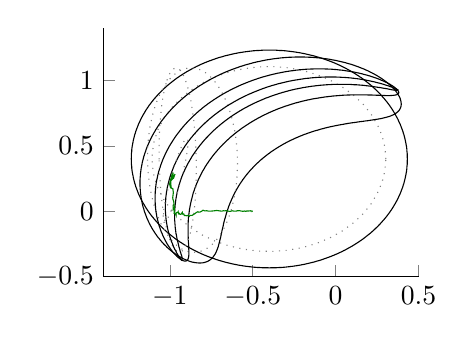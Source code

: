 % This file was created by matlab2tikz v0.4.4 running on MATLAB 7.13.
% Copyright (c) 2008--2013, Nico Schlömer <nico.schloemer@gmail.com>
% All rights reserved.
% 
% The latest updates can be retrieved from
%   http://www.mathworks.com/matlabcentral/fileexchange/22022-matlab2tikz
% where you can also make suggestions and rate matlab2tikz.
% 
\begin{tikzpicture}

\begin{axis}[%
width=4cm,
height=3.155cm,
colormap={mymap}{[1pt] rgb(0pt)=(0,0,0); rgb(1pt)=(0,0,0)},
unbounded coords=jump,
scale only axis,
xmin=-1.4,
xmax=0.5,
ymin=-0.5,
ymax=1.4,
axis x line*=bottom,
axis y line*=left
]

\addplot[area legend,solid,draw=black,forget plot]
table[row sep=crcr]{
x y\\
-1.23 0.465 \\
-1.23 0.47 \\
-1.229 0.48 \\
-1.228 0.49 \\
-1.227 0.5 \\
-1.225 0.51 \\
-1.224 0.52 \\
-1.222 0.53 \\
-1.221 0.54 \\
-1.22 0.544 \\
-1.219 0.55 \\
-1.217 0.56 \\
-1.215 0.57 \\
-1.213 0.58 \\
-1.211 0.59 \\
-1.21 0.592 \\
-1.208 0.6 \\
-1.206 0.61 \\
-1.203 0.62 \\
-1.2 0.63 \\
-1.2 0.631 \\
-1.197 0.64 \\
-1.194 0.65 \\
-1.191 0.66 \\
-1.19 0.663 \\
-1.188 0.67 \\
-1.184 0.68 \\
-1.18 0.69 \\
-1.18 0.691 \\
-1.177 0.7 \\
-1.173 0.71 \\
-1.17 0.717 \\
-1.169 0.72 \\
-1.164 0.73 \\
-1.16 0.74 \\
-1.16 0.74 \\
-1.155 0.75 \\
-1.151 0.76 \\
-1.15 0.761 \\
-1.146 0.77 \\
-1.141 0.78 \\
-1.14 0.781 \\
-1.136 0.79 \\
-1.13 0.8 \\
-1.13 0.8 \\
-1.125 0.81 \\
-1.12 0.818 \\
-1.119 0.82 \\
-1.113 0.83 \\
-1.11 0.835 \\
-1.107 0.84 \\
-1.1 0.85 \\
-1.1 0.851 \\
-1.094 0.86 \\
-1.09 0.866 \\
-1.087 0.87 \\
-1.08 0.88 \\
-1.08 0.88 \\
-1.073 0.89 \\
-1.07 0.894 \\
-1.066 0.9 \\
-1.06 0.907 \\
-1.058 0.91 \\
-1.05 0.92 \\
-1.05 0.92 \\
-1.042 0.93 \\
-1.04 0.932 \\
-1.034 0.94 \\
-1.03 0.944 \\
-1.025 0.95 \\
-1.02 0.956 \\
-1.016 0.96 \\
-1.01 0.967 \\
-1.007 0.97 \\
-1 0.977 \\
-0.997 0.98 \\
-0.99 0.987 \\
-0.987 0.99 \\
-0.98 0.997 \\
-0.977 1 \\
-0.97 1.007 \\
-0.967 1.01 \\
-0.96 1.016 \\
-0.956 1.02 \\
-0.95 1.025 \\
-0.944 1.03 \\
-0.94 1.034 \\
-0.932 1.04 \\
-0.93 1.042 \\
-0.92 1.05 \\
-0.92 1.05 \\
-0.91 1.058 \\
-0.907 1.06 \\
-0.9 1.066 \\
-0.894 1.07 \\
-0.89 1.073 \\
-0.88 1.08 \\
-0.88 1.08 \\
-0.87 1.087 \\
-0.866 1.09 \\
-0.86 1.094 \\
-0.851 1.1 \\
-0.85 1.1 \\
-0.84 1.107 \\
-0.835 1.11 \\
-0.83 1.113 \\
-0.82 1.119 \\
-0.818 1.12 \\
-0.81 1.125 \\
-0.8 1.13 \\
-0.8 1.13 \\
-0.79 1.136 \\
-0.781 1.14 \\
-0.78 1.141 \\
-0.77 1.146 \\
-0.761 1.15 \\
-0.76 1.151 \\
-0.75 1.155 \\
-0.74 1.16 \\
-0.74 1.16 \\
-0.73 1.164 \\
-0.72 1.169 \\
-0.717 1.17 \\
-0.71 1.173 \\
-0.7 1.177 \\
-0.691 1.18 \\
-0.69 1.18 \\
-0.68 1.184 \\
-0.67 1.188 \\
-0.663 1.19 \\
-0.66 1.191 \\
-0.65 1.194 \\
-0.64 1.197 \\
-0.631 1.2 \\
-0.63 1.2 \\
-0.62 1.203 \\
-0.61 1.206 \\
-0.6 1.208 \\
-0.592 1.21 \\
-0.59 1.211 \\
-0.58 1.213 \\
-0.57 1.215 \\
-0.56 1.217 \\
-0.55 1.219 \\
-0.544 1.22 \\
-0.54 1.221 \\
-0.53 1.222 \\
-0.52 1.224 \\
-0.51 1.225 \\
-0.5 1.227 \\
-0.49 1.228 \\
-0.48 1.229 \\
-0.47 1.23 \\
-0.465 1.23 \\
-0.46 1.23 \\
-0.45 1.231 \\
-0.44 1.232 \\
-0.43 1.232 \\
-0.42 1.232 \\
-0.41 1.232 \\
-0.4 1.233 \\
-0.39 1.232 \\
-0.38 1.232 \\
-0.37 1.232 \\
-0.36 1.232 \\
-0.35 1.231 \\
-0.34 1.23 \\
-0.335 1.23 \\
-0.33 1.23 \\
-0.32 1.229 \\
-0.31 1.228 \\
-0.3 1.227 \\
-0.29 1.225 \\
-0.28 1.224 \\
-0.27 1.222 \\
-0.26 1.221 \\
-0.256 1.22 \\
-0.25 1.219 \\
-0.24 1.217 \\
-0.23 1.215 \\
-0.22 1.213 \\
-0.21 1.211 \\
-0.208 1.21 \\
-0.2 1.208 \\
-0.19 1.206 \\
-0.18 1.203 \\
-0.17 1.2 \\
-0.169 1.2 \\
-0.16 1.197 \\
-0.15 1.194 \\
-0.14 1.191 \\
-0.137 1.19 \\
-0.13 1.188 \\
-0.12 1.184 \\
-0.11 1.18 \\
-0.109 1.18 \\
-0.1 1.177 \\
-0.09 1.173 \\
-0.083 1.17 \\
-0.08 1.169 \\
-0.07 1.164 \\
-0.06 1.16 \\
-0.06 1.16 \\
-0.05 1.155 \\
-0.04 1.151 \\
-0.039 1.15 \\
-0.03 1.146 \\
-0.02 1.141 \\
-0.019 1.14 \\
-0.01 1.136 \\
0 1.13 \\
0.0 1.13 \\
0.01 1.125 \\
0.018 1.12 \\
0.02 1.119 \\
0.03 1.113 \\
0.035 1.11 \\
0.04 1.107 \\
0.05 1.1 \\
0.051 1.1 \\
0.06 1.094 \\
0.066 1.09 \\
0.07 1.087 \\
0.08 1.08 \\
0.08 1.08 \\
0.09 1.073 \\
0.094 1.07 \\
0.1 1.066 \\
0.107 1.06 \\
0.11 1.058 \\
0.12 1.05 \\
0.12 1.05 \\
0.13 1.042 \\
0.132 1.04 \\
0.14 1.034 \\
0.144 1.03 \\
0.15 1.025 \\
0.156 1.02 \\
0.16 1.016 \\
0.167 1.01 \\
0.17 1.007 \\
0.177 1 \\
0.18 0.997 \\
0.187 0.99 \\
0.19 0.987 \\
0.197 0.98 \\
0.2 0.977 \\
0.207 0.97 \\
0.21 0.967 \\
0.216 0.96 \\
0.22 0.956 \\
0.225 0.95 \\
0.23 0.944 \\
0.234 0.94 \\
0.24 0.932 \\
0.242 0.93 \\
0.25 0.92 \\
0.25 0.92 \\
0.258 0.91 \\
0.26 0.907 \\
0.266 0.9 \\
0.27 0.894 \\
0.273 0.89 \\
0.28 0.88 \\
0.28 0.88 \\
0.287 0.87 \\
0.29 0.866 \\
0.294 0.86 \\
0.3 0.851 \\
0.3 0.85 \\
0.307 0.84 \\
0.31 0.835 \\
0.313 0.83 \\
0.319 0.82 \\
0.32 0.818 \\
0.325 0.81 \\
0.33 0.8 \\
0.33 0.8 \\
0.336 0.79 \\
0.34 0.781 \\
0.341 0.78 \\
0.346 0.77 \\
0.35 0.761 \\
0.351 0.76 \\
0.355 0.75 \\
0.36 0.74 \\
0.36 0.74 \\
0.364 0.73 \\
0.369 0.72 \\
0.37 0.717 \\
0.373 0.71 \\
0.377 0.7 \\
0.38 0.691 \\
0.38 0.69 \\
0.384 0.68 \\
0.388 0.67 \\
0.39 0.663 \\
0.391 0.66 \\
0.394 0.65 \\
0.397 0.64 \\
0.4 0.631 \\
0.4 0.63 \\
0.403 0.62 \\
0.406 0.61 \\
0.408 0.6 \\
0.41 0.592 \\
0.411 0.59 \\
0.413 0.58 \\
0.415 0.57 \\
0.417 0.56 \\
0.419 0.55 \\
0.42 0.544 \\
0.421 0.54 \\
0.422 0.53 \\
0.424 0.52 \\
0.425 0.51 \\
0.427 0.5 \\
0.428 0.49 \\
0.429 0.48 \\
0.43 0.47 \\
0.43 0.465 \\
0.43 0.46 \\
0.431 0.45 \\
0.432 0.44 \\
0.432 0.43 \\
0.432 0.42 \\
0.432 0.41 \\
0.433 0.4 \\
0.432 0.39 \\
0.432 0.38 \\
0.432 0.37 \\
0.432 0.36 \\
0.431 0.35 \\
0.43 0.34 \\
0.43 0.335 \\
0.43 0.33 \\
0.429 0.32 \\
0.428 0.31 \\
0.427 0.3 \\
0.425 0.29 \\
0.424 0.28 \\
0.422 0.27 \\
0.421 0.26 \\
0.42 0.256 \\
0.419 0.25 \\
0.417 0.24 \\
0.415 0.23 \\
0.413 0.22 \\
0.411 0.21 \\
0.41 0.208 \\
0.408 0.2 \\
0.406 0.19 \\
0.403 0.18 \\
0.4 0.17 \\
0.4 0.169 \\
0.397 0.16 \\
0.394 0.15 \\
0.391 0.14 \\
0.39 0.137 \\
0.388 0.13 \\
0.384 0.12 \\
0.38 0.11 \\
0.38 0.109 \\
0.377 0.1 \\
0.373 0.09 \\
0.37 0.083 \\
0.369 0.08 \\
0.364 0.07 \\
0.36 0.06 \\
0.36 0.06 \\
0.355 0.05 \\
0.351 0.04 \\
0.35 0.039 \\
0.346 0.03 \\
0.341 0.02 \\
0.34 0.019 \\
0.336 0.01 \\
0.33 0 \\
0.33 -0.0 \\
0.325 -0.01 \\
0.32 -0.018 \\
0.319 -0.02 \\
0.313 -0.03 \\
0.31 -0.035 \\
0.307 -0.04 \\
0.3 -0.05 \\
0.3 -0.051 \\
0.294 -0.06 \\
0.29 -0.066 \\
0.287 -0.07 \\
0.28 -0.08 \\
0.28 -0.08 \\
0.273 -0.09 \\
0.27 -0.094 \\
0.266 -0.1 \\
0.26 -0.107 \\
0.258 -0.11 \\
0.25 -0.12 \\
0.25 -0.12 \\
0.242 -0.13 \\
0.24 -0.132 \\
0.234 -0.14 \\
0.23 -0.144 \\
0.225 -0.15 \\
0.22 -0.156 \\
0.216 -0.16 \\
0.21 -0.167 \\
0.207 -0.17 \\
0.2 -0.177 \\
0.197 -0.18 \\
0.19 -0.187 \\
0.187 -0.19 \\
0.18 -0.197 \\
0.177 -0.2 \\
0.17 -0.207 \\
0.167 -0.21 \\
0.16 -0.216 \\
0.156 -0.22 \\
0.15 -0.225 \\
0.144 -0.23 \\
0.14 -0.234 \\
0.132 -0.24 \\
0.13 -0.242 \\
0.12 -0.25 \\
0.12 -0.25 \\
0.11 -0.258 \\
0.107 -0.26 \\
0.1 -0.266 \\
0.094 -0.27 \\
0.09 -0.273 \\
0.08 -0.28 \\
0.08 -0.28 \\
0.07 -0.287 \\
0.066 -0.29 \\
0.06 -0.294 \\
0.051 -0.3 \\
0.05 -0.3 \\
0.04 -0.307 \\
0.035 -0.31 \\
0.03 -0.313 \\
0.02 -0.319 \\
0.018 -0.32 \\
0.01 -0.325 \\
0.0 -0.33 \\
0 -0.33 \\
-0.01 -0.336 \\
-0.019 -0.34 \\
-0.02 -0.341 \\
-0.03 -0.346 \\
-0.039 -0.35 \\
-0.04 -0.351 \\
-0.05 -0.355 \\
-0.06 -0.36 \\
-0.06 -0.36 \\
-0.07 -0.364 \\
-0.08 -0.369 \\
-0.083 -0.37 \\
-0.09 -0.373 \\
-0.1 -0.377 \\
-0.109 -0.38 \\
-0.11 -0.38 \\
-0.12 -0.384 \\
-0.13 -0.388 \\
-0.137 -0.39 \\
-0.14 -0.391 \\
-0.15 -0.394 \\
-0.16 -0.397 \\
-0.169 -0.4 \\
-0.17 -0.4 \\
-0.18 -0.403 \\
-0.19 -0.406 \\
-0.2 -0.408 \\
-0.208 -0.41 \\
-0.21 -0.411 \\
-0.22 -0.413 \\
-0.23 -0.415 \\
-0.24 -0.417 \\
-0.25 -0.419 \\
-0.256 -0.42 \\
-0.26 -0.421 \\
-0.27 -0.422 \\
-0.28 -0.424 \\
-0.29 -0.425 \\
-0.3 -0.427 \\
-0.31 -0.428 \\
-0.32 -0.429 \\
-0.33 -0.43 \\
-0.335 -0.43 \\
-0.34 -0.43 \\
-0.35 -0.431 \\
-0.36 -0.432 \\
-0.37 -0.432 \\
-0.38 -0.432 \\
-0.39 -0.432 \\
-0.4 -0.433 \\
-0.41 -0.432 \\
-0.42 -0.432 \\
-0.43 -0.432 \\
-0.44 -0.432 \\
-0.45 -0.431 \\
-0.46 -0.43 \\
-0.465 -0.43 \\
-0.47 -0.43 \\
-0.48 -0.429 \\
-0.49 -0.428 \\
-0.5 -0.427 \\
-0.51 -0.425 \\
-0.52 -0.424 \\
-0.53 -0.422 \\
-0.54 -0.421 \\
-0.544 -0.42 \\
-0.55 -0.419 \\
-0.56 -0.417 \\
-0.57 -0.415 \\
-0.58 -0.413 \\
-0.59 -0.411 \\
-0.592 -0.41 \\
-0.6 -0.408 \\
-0.61 -0.406 \\
-0.62 -0.403 \\
-0.63 -0.4 \\
-0.631 -0.4 \\
-0.64 -0.397 \\
-0.65 -0.394 \\
-0.66 -0.391 \\
-0.663 -0.39 \\
-0.67 -0.388 \\
-0.68 -0.384 \\
-0.69 -0.38 \\
-0.691 -0.38 \\
-0.7 -0.377 \\
-0.71 -0.373 \\
-0.717 -0.37 \\
-0.72 -0.369 \\
-0.73 -0.364 \\
-0.74 -0.36 \\
-0.74 -0.36 \\
-0.75 -0.355 \\
-0.76 -0.351 \\
-0.761 -0.35 \\
-0.77 -0.346 \\
-0.78 -0.341 \\
-0.781 -0.34 \\
-0.79 -0.336 \\
-0.8 -0.33 \\
-0.8 -0.33 \\
-0.81 -0.325 \\
-0.818 -0.32 \\
-0.82 -0.319 \\
-0.83 -0.313 \\
-0.835 -0.31 \\
-0.84 -0.307 \\
-0.85 -0.3 \\
-0.851 -0.3 \\
-0.86 -0.294 \\
-0.866 -0.29 \\
-0.87 -0.287 \\
-0.88 -0.28 \\
-0.88 -0.28 \\
-0.89 -0.273 \\
-0.894 -0.27 \\
-0.9 -0.266 \\
-0.907 -0.26 \\
-0.91 -0.258 \\
-0.92 -0.25 \\
-0.92 -0.25 \\
-0.93 -0.242 \\
-0.932 -0.24 \\
-0.94 -0.234 \\
-0.944 -0.23 \\
-0.95 -0.225 \\
-0.956 -0.22 \\
-0.96 -0.216 \\
-0.967 -0.21 \\
-0.97 -0.207 \\
-0.977 -0.2 \\
-0.98 -0.197 \\
-0.987 -0.19 \\
-0.99 -0.187 \\
-0.997 -0.18 \\
-1 -0.177 \\
-1.007 -0.17 \\
-1.01 -0.167 \\
-1.016 -0.16 \\
-1.02 -0.156 \\
-1.025 -0.15 \\
-1.03 -0.144 \\
-1.034 -0.14 \\
-1.04 -0.132 \\
-1.042 -0.13 \\
-1.05 -0.12 \\
-1.05 -0.12 \\
-1.058 -0.11 \\
-1.06 -0.107 \\
-1.066 -0.1 \\
-1.07 -0.094 \\
-1.073 -0.09 \\
-1.08 -0.08 \\
-1.08 -0.08 \\
-1.087 -0.07 \\
-1.09 -0.066 \\
-1.094 -0.06 \\
-1.1 -0.051 \\
-1.1 -0.05 \\
-1.107 -0.04 \\
-1.11 -0.035 \\
-1.113 -0.03 \\
-1.119 -0.02 \\
-1.12 -0.018 \\
-1.125 -0.01 \\
-1.13 -0.0 \\
-1.13 0 \\
-1.136 0.01 \\
-1.14 0.019 \\
-1.141 0.02 \\
-1.146 0.03 \\
-1.15 0.039 \\
-1.151 0.04 \\
-1.155 0.05 \\
-1.16 0.06 \\
-1.16 0.06 \\
-1.164 0.07 \\
-1.169 0.08 \\
-1.17 0.083 \\
-1.173 0.09 \\
-1.177 0.1 \\
-1.18 0.109 \\
-1.18 0.11 \\
-1.184 0.12 \\
-1.188 0.13 \\
-1.19 0.137 \\
-1.191 0.14 \\
-1.194 0.15 \\
-1.197 0.16 \\
-1.2 0.169 \\
-1.2 0.17 \\
-1.203 0.18 \\
-1.206 0.19 \\
-1.208 0.2 \\
-1.21 0.208 \\
-1.211 0.21 \\
-1.213 0.22 \\
-1.215 0.23 \\
-1.217 0.24 \\
-1.219 0.25 \\
-1.22 0.256 \\
-1.221 0.26 \\
-1.222 0.27 \\
-1.224 0.28 \\
-1.225 0.29 \\
-1.227 0.3 \\
-1.228 0.31 \\
-1.229 0.32 \\
-1.23 0.33 \\
-1.23 0.335 \\
-1.23 0.34 \\
-1.231 0.35 \\
-1.232 0.36 \\
-1.232 0.37 \\
-1.232 0.38 \\
-1.232 0.39 \\
-1.233 0.4 \\
-1.232 0.41 \\
-1.232 0.42 \\
-1.232 0.43 \\
-1.232 0.44 \\
-1.231 0.45 \\
-1.23 0.46 \\
-1.23 0.465 \\
NaN NaN \\
};

\addplot [
color=gray,
dotted,
forget plot
]
table[row sep=crcr]{
0.303 0.4\\
0.297 0.49\\
0.28 0.579\\
0.251 0.665\\
0.212 0.747\\
0.163 0.823\\
0.104 0.892\\
0.037 0.953\\
-0.037 1.005\\
-0.117 1.047\\
-0.202 1.078\\
-0.29 1.098\\
-0.38 1.107\\
-0.47 1.104\\
-0.559 1.089\\
-0.646 1.064\\
-0.729 1.027\\
-0.806 0.98\\
-0.877 0.923\\
-0.94 0.858\\
-0.994 0.786\\
-1.038 0.707\\
-1.072 0.623\\
-1.095 0.535\\
-1.106 0.445\\
-1.106 0.355\\
-1.095 0.265\\
-1.072 0.177\\
-1.038 0.093\\
-0.994 0.014\\
-0.94 -0.058\\
-0.877 -0.123\\
-0.806 -0.18\\
-0.729 -0.227\\
-0.646 -0.264\\
-0.559 -0.289\\
-0.47 -0.304\\
-0.38 -0.307\\
-0.29 -0.298\\
-0.202 -0.278\\
-0.117 -0.247\\
-0.037 -0.205\\
0.037 -0.153\\
0.104 -0.092\\
0.163 -0.023\\
0.212 0.053\\
0.251 0.135\\
0.28 0.221\\
0.297 0.31\\
0.303 0.4\\
};

\addplot[area legend,solid,draw=black,forget plot]
table[row sep=crcr]{
x y\\
-1.17 0.348 \\
-1.17 0.35 \\
-1.168 0.36 \\
-1.167 0.37 \\
-1.165 0.38 \\
-1.163 0.39 \\
-1.161 0.4 \\
-1.16 0.404 \\
-1.159 0.41 \\
-1.157 0.42 \\
-1.154 0.43 \\
-1.152 0.44 \\
-1.15 0.447 \\
-1.149 0.45 \\
-1.146 0.46 \\
-1.144 0.47 \\
-1.141 0.48 \\
-1.14 0.482 \\
-1.138 0.49 \\
-1.135 0.5 \\
-1.131 0.51 \\
-1.13 0.514 \\
-1.128 0.52 \\
-1.124 0.53 \\
-1.121 0.54 \\
-1.12 0.542 \\
-1.117 0.55 \\
-1.113 0.56 \\
-1.11 0.567 \\
-1.109 0.57 \\
-1.105 0.58 \\
-1.1 0.59 \\
-1.1 0.591 \\
-1.096 0.6 \\
-1.091 0.61 \\
-1.09 0.613 \\
-1.087 0.62 \\
-1.082 0.63 \\
-1.08 0.634 \\
-1.077 0.64 \\
-1.072 0.65 \\
-1.07 0.653 \\
-1.067 0.66 \\
-1.061 0.67 \\
-1.06 0.672 \\
-1.056 0.68 \\
-1.05 0.69 \\
-1.05 0.69 \\
-1.044 0.7 \\
-1.04 0.707 \\
-1.038 0.71 \\
-1.032 0.72 \\
-1.03 0.723 \\
-1.025 0.73 \\
-1.02 0.738 \\
-1.019 0.74 \\
-1.012 0.75 \\
-1.01 0.753 \\
-1.005 0.76 \\
-1 0.767 \\
-0.998 0.77 \\
-0.991 0.78 \\
-0.99 0.781 \\
-0.983 0.79 \\
-0.98 0.794 \\
-0.976 0.8 \\
-0.97 0.807 \\
-0.968 0.81 \\
-0.96 0.82 \\
-0.96 0.82 \\
-0.952 0.83 \\
-0.95 0.832 \\
-0.943 0.84 \\
-0.94 0.843 \\
-0.934 0.85 \\
-0.93 0.855 \\
-0.925 0.86 \\
-0.92 0.866 \\
-0.916 0.87 \\
-0.91 0.876 \\
-0.907 0.88 \\
-0.9 0.887 \\
-0.897 0.89 \\
-0.89 0.897 \\
-0.887 0.9 \\
-0.88 0.907 \\
-0.876 0.91 \\
-0.87 0.916 \\
-0.866 0.92 \\
-0.86 0.925 \\
-0.855 0.93 \\
-0.85 0.934 \\
-0.843 0.94 \\
-0.84 0.943 \\
-0.832 0.95 \\
-0.83 0.952 \\
-0.82 0.96 \\
-0.82 0.96 \\
-0.81 0.968 \\
-0.807 0.97 \\
-0.8 0.976 \\
-0.794 0.98 \\
-0.79 0.983 \\
-0.781 0.99 \\
-0.78 0.991 \\
-0.77 0.998 \\
-0.767 1 \\
-0.76 1.005 \\
-0.753 1.01 \\
-0.75 1.012 \\
-0.74 1.019 \\
-0.738 1.02 \\
-0.73 1.025 \\
-0.723 1.03 \\
-0.72 1.032 \\
-0.71 1.038 \\
-0.707 1.04 \\
-0.7 1.044 \\
-0.69 1.05 \\
-0.69 1.05 \\
-0.68 1.056 \\
-0.672 1.06 \\
-0.67 1.061 \\
-0.66 1.067 \\
-0.653 1.07 \\
-0.65 1.072 \\
-0.64 1.077 \\
-0.634 1.08 \\
-0.63 1.082 \\
-0.62 1.087 \\
-0.613 1.09 \\
-0.61 1.091 \\
-0.6 1.096 \\
-0.591 1.1 \\
-0.59 1.1 \\
-0.58 1.105 \\
-0.57 1.109 \\
-0.567 1.11 \\
-0.56 1.113 \\
-0.55 1.117 \\
-0.542 1.12 \\
-0.54 1.121 \\
-0.53 1.124 \\
-0.52 1.128 \\
-0.514 1.13 \\
-0.51 1.131 \\
-0.5 1.135 \\
-0.49 1.138 \\
-0.482 1.14 \\
-0.48 1.141 \\
-0.47 1.144 \\
-0.46 1.146 \\
-0.45 1.149 \\
-0.447 1.15 \\
-0.44 1.152 \\
-0.43 1.154 \\
-0.42 1.157 \\
-0.41 1.159 \\
-0.404 1.16 \\
-0.4 1.161 \\
-0.39 1.163 \\
-0.38 1.165 \\
-0.37 1.167 \\
-0.36 1.168 \\
-0.35 1.17 \\
-0.348 1.17 \\
-0.34 1.171 \\
-0.33 1.173 \\
-0.32 1.174 \\
-0.31 1.175 \\
-0.3 1.176 \\
-0.29 1.177 \\
-0.28 1.178 \\
-0.27 1.178 \\
-0.26 1.179 \\
-0.25 1.179 \\
-0.24 1.18 \\
-0.23 1.18 \\
-0.22 1.18 \\
-0.21 1.18 \\
-0.2 1.18 \\
-0.19 1.18 \\
-0.18 1.179 \\
-0.17 1.179 \\
-0.16 1.178 \\
-0.15 1.178 \\
-0.14 1.177 \\
-0.13 1.176 \\
-0.12 1.175 \\
-0.11 1.174 \\
-0.1 1.173 \\
-0.09 1.171 \\
-0.081 1.17 \\
-0.08 1.17 \\
-0.07 1.168 \\
-0.06 1.167 \\
-0.05 1.165 \\
-0.04 1.163 \\
-0.03 1.161 \\
-0.027 1.16 \\
-0.02 1.158 \\
-0.01 1.156 \\
0 1.154 \\
0.01 1.151 \\
0.013 1.15 \\
0.02 1.148 \\
0.03 1.145 \\
0.04 1.142 \\
0.047 1.14 \\
0.05 1.139 \\
0.06 1.136 \\
0.07 1.132 \\
0.076 1.13 \\
0.08 1.128 \\
0.09 1.125 \\
0.1 1.121 \\
0.102 1.12 \\
0.11 1.117 \\
0.12 1.112 \\
0.125 1.11 \\
0.13 1.108 \\
0.14 1.103 \\
0.146 1.1 \\
0.15 1.098 \\
0.16 1.093 \\
0.166 1.09 \\
0.17 1.088 \\
0.18 1.082 \\
0.184 1.08 \\
0.19 1.077 \\
0.2 1.071 \\
0.201 1.07 \\
0.21 1.064 \\
0.217 1.06 \\
0.22 1.058 \\
0.23 1.051 \\
0.232 1.05 \\
0.24 1.044 \\
0.246 1.04 \\
0.25 1.037 \\
0.259 1.03 \\
0.26 1.029 \\
0.27 1.021 \\
0.272 1.02 \\
0.28 1.013 \\
0.283 1.01 \\
0.29 1.004 \\
0.294 1 \\
0.3 0.995 \\
0.305 0.99 \\
0.31 0.985 \\
0.315 0.98 \\
0.32 0.974 \\
0.324 0.97 \\
0.33 0.963 \\
0.333 0.96 \\
0.34 0.951 \\
0.341 0.95 \\
0.348 0.94 \\
0.35 0.938 \\
0.355 0.93 \\
0.36 0.923 \\
0.362 0.92 \\
0.368 0.91 \\
0.37 0.906 \\
0.373 0.9 \\
0.378 0.89 \\
0.38 0.886 \\
0.383 0.88 \\
0.387 0.87 \\
0.39 0.86 \\
0.39 0.859 \\
0.392 0.85 \\
0.394 0.84 \\
0.395 0.83 \\
0.396 0.82 \\
0.395 0.81 \\
0.394 0.8 \\
0.391 0.79 \\
0.39 0.787 \\
0.387 0.78 \\
0.382 0.77 \\
0.38 0.768 \\
0.374 0.76 \\
0.37 0.756 \\
0.364 0.75 \\
0.36 0.747 \\
0.351 0.74 \\
0.35 0.739 \\
0.34 0.734 \\
0.333 0.73 \\
0.33 0.728 \\
0.32 0.724 \\
0.31 0.72 \\
0.309 0.72 \\
0.3 0.717 \\
0.29 0.714 \\
0.28 0.711 \\
0.277 0.71 \\
0.27 0.708 \\
0.26 0.706 \\
0.25 0.704 \\
0.24 0.702 \\
0.232 0.7 \\
0.23 0.7 \\
0.22 0.698 \\
0.21 0.696 \\
0.2 0.694 \\
0.19 0.692 \\
0.18 0.691 \\
0.176 0.69 \\
0.17 0.689 \\
0.16 0.687 \\
0.15 0.686 \\
0.14 0.684 \\
0.13 0.682 \\
0.12 0.68 \\
0.119 0.68 \\
0.11 0.678 \\
0.1 0.677 \\
0.09 0.675 \\
0.08 0.673 \\
0.07 0.671 \\
0.067 0.67 \\
0.06 0.669 \\
0.05 0.666 \\
0.04 0.664 \\
0.03 0.662 \\
0.022 0.66 \\
0.02 0.66 \\
0.01 0.657 \\
0 0.655 \\
-0.01 0.652 \\
-0.018 0.65 \\
-0.02 0.649 \\
-0.03 0.647 \\
-0.04 0.644 \\
-0.05 0.641 \\
-0.052 0.64 \\
-0.06 0.638 \\
-0.07 0.634 \\
-0.08 0.631 \\
-0.083 0.63 \\
-0.09 0.628 \\
-0.1 0.624 \\
-0.11 0.62 \\
-0.111 0.62 \\
-0.12 0.617 \\
-0.13 0.613 \\
-0.137 0.61 \\
-0.14 0.609 \\
-0.15 0.605 \\
-0.16 0.6 \\
-0.161 0.6 \\
-0.17 0.596 \\
-0.18 0.591 \\
-0.183 0.59 \\
-0.19 0.587 \\
-0.2 0.582 \\
-0.203 0.58 \\
-0.21 0.577 \\
-0.22 0.571 \\
-0.223 0.57 \\
-0.23 0.566 \\
-0.24 0.561 \\
-0.241 0.56 \\
-0.25 0.555 \\
-0.258 0.55 \\
-0.26 0.549 \\
-0.27 0.543 \\
-0.275 0.54 \\
-0.28 0.537 \\
-0.29 0.53 \\
-0.29 0.53 \\
-0.3 0.524 \\
-0.305 0.52 \\
-0.31 0.517 \\
-0.32 0.51 \\
-0.32 0.51 \\
-0.33 0.502 \\
-0.333 0.5 \\
-0.34 0.495 \\
-0.346 0.49 \\
-0.35 0.487 \\
-0.359 0.48 \\
-0.36 0.479 \\
-0.37 0.471 \\
-0.371 0.47 \\
-0.38 0.462 \\
-0.383 0.46 \\
-0.39 0.454 \\
-0.394 0.45 \\
-0.4 0.444 \\
-0.405 0.44 \\
-0.41 0.435 \\
-0.415 0.43 \\
-0.42 0.425 \\
-0.425 0.42 \\
-0.43 0.415 \\
-0.435 0.41 \\
-0.44 0.405 \\
-0.444 0.4 \\
-0.45 0.394 \\
-0.454 0.39 \\
-0.46 0.383 \\
-0.462 0.38 \\
-0.47 0.371 \\
-0.471 0.37 \\
-0.479 0.36 \\
-0.48 0.359 \\
-0.487 0.35 \\
-0.49 0.346 \\
-0.495 0.34 \\
-0.5 0.333 \\
-0.502 0.33 \\
-0.51 0.32 \\
-0.51 0.32 \\
-0.517 0.31 \\
-0.52 0.305 \\
-0.524 0.3 \\
-0.53 0.29 \\
-0.53 0.29 \\
-0.537 0.28 \\
-0.54 0.275 \\
-0.543 0.27 \\
-0.549 0.26 \\
-0.55 0.258 \\
-0.555 0.25 \\
-0.56 0.241 \\
-0.561 0.24 \\
-0.566 0.23 \\
-0.57 0.223 \\
-0.571 0.22 \\
-0.577 0.21 \\
-0.58 0.203 \\
-0.582 0.2 \\
-0.587 0.19 \\
-0.59 0.183 \\
-0.591 0.18 \\
-0.596 0.17 \\
-0.6 0.161 \\
-0.6 0.16 \\
-0.605 0.15 \\
-0.609 0.14 \\
-0.61 0.137 \\
-0.613 0.13 \\
-0.617 0.12 \\
-0.62 0.111 \\
-0.62 0.11 \\
-0.624 0.1 \\
-0.628 0.09 \\
-0.63 0.083 \\
-0.631 0.08 \\
-0.634 0.07 \\
-0.638 0.06 \\
-0.64 0.052 \\
-0.641 0.05 \\
-0.644 0.04 \\
-0.647 0.03 \\
-0.649 0.02 \\
-0.65 0.018 \\
-0.652 0.01 \\
-0.655 0 \\
-0.657 -0.01 \\
-0.66 -0.02 \\
-0.66 -0.022 \\
-0.662 -0.03 \\
-0.664 -0.04 \\
-0.666 -0.05 \\
-0.669 -0.06 \\
-0.67 -0.067 \\
-0.671 -0.07 \\
-0.673 -0.08 \\
-0.675 -0.09 \\
-0.677 -0.1 \\
-0.678 -0.11 \\
-0.68 -0.119 \\
-0.68 -0.12 \\
-0.682 -0.13 \\
-0.684 -0.14 \\
-0.686 -0.15 \\
-0.687 -0.16 \\
-0.689 -0.17 \\
-0.69 -0.176 \\
-0.691 -0.18 \\
-0.692 -0.19 \\
-0.694 -0.2 \\
-0.696 -0.21 \\
-0.698 -0.22 \\
-0.7 -0.23 \\
-0.7 -0.232 \\
-0.702 -0.24 \\
-0.704 -0.25 \\
-0.706 -0.26 \\
-0.708 -0.27 \\
-0.71 -0.277 \\
-0.711 -0.28 \\
-0.714 -0.29 \\
-0.717 -0.3 \\
-0.72 -0.309 \\
-0.72 -0.31 \\
-0.724 -0.32 \\
-0.728 -0.33 \\
-0.73 -0.333 \\
-0.734 -0.34 \\
-0.739 -0.35 \\
-0.74 -0.351 \\
-0.747 -0.36 \\
-0.75 -0.364 \\
-0.756 -0.37 \\
-0.76 -0.374 \\
-0.768 -0.38 \\
-0.77 -0.382 \\
-0.78 -0.387 \\
-0.787 -0.39 \\
-0.79 -0.391 \\
-0.8 -0.394 \\
-0.81 -0.395 \\
-0.82 -0.396 \\
-0.83 -0.395 \\
-0.84 -0.394 \\
-0.85 -0.392 \\
-0.859 -0.39 \\
-0.86 -0.39 \\
-0.87 -0.387 \\
-0.88 -0.383 \\
-0.886 -0.38 \\
-0.89 -0.378 \\
-0.9 -0.373 \\
-0.906 -0.37 \\
-0.91 -0.368 \\
-0.92 -0.362 \\
-0.923 -0.36 \\
-0.93 -0.355 \\
-0.938 -0.35 \\
-0.94 -0.348 \\
-0.95 -0.341 \\
-0.951 -0.34 \\
-0.96 -0.333 \\
-0.963 -0.33 \\
-0.97 -0.324 \\
-0.974 -0.32 \\
-0.98 -0.315 \\
-0.985 -0.31 \\
-0.99 -0.305 \\
-0.995 -0.3 \\
-1 -0.294 \\
-1.004 -0.29 \\
-1.01 -0.283 \\
-1.013 -0.28 \\
-1.02 -0.272 \\
-1.021 -0.27 \\
-1.029 -0.26 \\
-1.03 -0.259 \\
-1.037 -0.25 \\
-1.04 -0.246 \\
-1.044 -0.24 \\
-1.05 -0.232 \\
-1.051 -0.23 \\
-1.058 -0.22 \\
-1.06 -0.217 \\
-1.064 -0.21 \\
-1.07 -0.201 \\
-1.071 -0.2 \\
-1.077 -0.19 \\
-1.08 -0.184 \\
-1.082 -0.18 \\
-1.088 -0.17 \\
-1.09 -0.166 \\
-1.093 -0.16 \\
-1.098 -0.15 \\
-1.1 -0.146 \\
-1.103 -0.14 \\
-1.108 -0.13 \\
-1.11 -0.125 \\
-1.112 -0.12 \\
-1.117 -0.11 \\
-1.12 -0.102 \\
-1.121 -0.1 \\
-1.125 -0.09 \\
-1.128 -0.08 \\
-1.13 -0.076 \\
-1.132 -0.07 \\
-1.136 -0.06 \\
-1.139 -0.05 \\
-1.14 -0.047 \\
-1.142 -0.04 \\
-1.145 -0.03 \\
-1.148 -0.02 \\
-1.15 -0.013 \\
-1.151 -0.01 \\
-1.154 0 \\
-1.156 0.01 \\
-1.158 0.02 \\
-1.16 0.027 \\
-1.161 0.03 \\
-1.163 0.04 \\
-1.165 0.05 \\
-1.167 0.06 \\
-1.168 0.07 \\
-1.17 0.08 \\
-1.17 0.081 \\
-1.171 0.09 \\
-1.173 0.1 \\
-1.174 0.11 \\
-1.175 0.12 \\
-1.176 0.13 \\
-1.177 0.14 \\
-1.178 0.15 \\
-1.178 0.16 \\
-1.179 0.17 \\
-1.179 0.18 \\
-1.18 0.19 \\
-1.18 0.2 \\
-1.18 0.21 \\
-1.18 0.22 \\
-1.18 0.23 \\
-1.18 0.24 \\
-1.179 0.25 \\
-1.179 0.26 \\
-1.178 0.27 \\
-1.178 0.28 \\
-1.177 0.29 \\
-1.176 0.3 \\
-1.175 0.31 \\
-1.174 0.32 \\
-1.173 0.33 \\
-1.171 0.34 \\
-1.17 0.348 \\
NaN NaN \\
};

\addplot [
color=gray,
dotted,
forget plot
]
table[row sep=crcr]{
-1.135 0.387\\
-1.134 0.477\\
-1.129 0.566\\
-1.119 0.653\\
-1.105 0.734\\
-1.088 0.81\\
-1.066 0.88\\
-1.041 0.941\\
-1.014 0.993\\
-0.983 1.036\\
-0.951 1.067\\
-0.918 1.088\\
-0.883 1.097\\
-0.848 1.095\\
-0.814 1.081\\
-0.78 1.056\\
-0.748 1.02\\
-0.717 0.973\\
-0.689 0.917\\
-0.664 0.853\\
-0.642 0.78\\
-0.624 0.702\\
-0.609 0.618\\
-0.599 0.531\\
-0.593 0.441\\
-0.592 0.35\\
-0.595 0.261\\
-0.602 0.173\\
-0.614 0.089\\
-0.63 0.01\\
-0.649 -0.063\\
-0.673 -0.129\\
-0.699 -0.185\\
-0.728 -0.233\\
-0.759 -0.27\\
-0.792 -0.296\\
-0.826 -0.311\\
-0.861 -0.315\\
-0.896 -0.306\\
-0.93 -0.287\\
-0.963 -0.256\\
-0.995 -0.215\\
-1.024 -0.163\\
-1.051 -0.103\\
-1.074 -0.034\\
-1.094 0.041\\
-1.111 0.122\\
-1.123 0.208\\
-1.131 0.297\\
-1.135 0.387\\
};

\addplot[area legend,solid,draw=black,forget plot]
table[row sep=crcr]{
x y\\
-1.08 0.231 \\
-1.079 0.24 \\
-1.077 0.25 \\
-1.075 0.26 \\
-1.074 0.27 \\
-1.072 0.28 \\
-1.07 0.289 \\
-1.07 0.29 \\
-1.068 0.3 \\
-1.066 0.31 \\
-1.063 0.32 \\
-1.061 0.33 \\
-1.06 0.333 \\
-1.058 0.34 \\
-1.056 0.35 \\
-1.053 0.36 \\
-1.05 0.37 \\
-1.05 0.37 \\
-1.047 0.38 \\
-1.044 0.39 \\
-1.041 0.4 \\
-1.04 0.402 \\
-1.037 0.41 \\
-1.034 0.42 \\
-1.03 0.43 \\
-1.03 0.431 \\
-1.027 0.44 \\
-1.023 0.45 \\
-1.02 0.457 \\
-1.019 0.46 \\
-1.015 0.47 \\
-1.01 0.48 \\
-1.01 0.481 \\
-1.006 0.49 \\
-1.002 0.5 \\
-1 0.504 \\
-0.997 0.51 \\
-0.992 0.52 \\
-0.99 0.525 \\
-0.987 0.53 \\
-0.982 0.54 \\
-0.98 0.545 \\
-0.977 0.55 \\
-0.972 0.56 \\
-0.97 0.564 \\
-0.967 0.57 \\
-0.961 0.58 \\
-0.96 0.582 \\
-0.955 0.59 \\
-0.95 0.599 \\
-0.949 0.6 \\
-0.943 0.61 \\
-0.94 0.615 \\
-0.937 0.62 \\
-0.931 0.63 \\
-0.93 0.631 \\
-0.924 0.64 \\
-0.92 0.646 \\
-0.917 0.65 \\
-0.911 0.66 \\
-0.91 0.661 \\
-0.903 0.67 \\
-0.9 0.675 \\
-0.896 0.68 \\
-0.89 0.688 \\
-0.889 0.69 \\
-0.881 0.7 \\
-0.88 0.701 \\
-0.873 0.71 \\
-0.87 0.714 \\
-0.865 0.72 \\
-0.86 0.726 \\
-0.857 0.73 \\
-0.85 0.738 \\
-0.848 0.74 \\
-0.84 0.75 \\
-0.84 0.75 \\
-0.831 0.76 \\
-0.83 0.761 \\
-0.822 0.77 \\
-0.82 0.772 \\
-0.812 0.78 \\
-0.81 0.782 \\
-0.803 0.79 \\
-0.8 0.793 \\
-0.793 0.8 \\
-0.79 0.803 \\
-0.782 0.81 \\
-0.78 0.812 \\
-0.772 0.82 \\
-0.77 0.822 \\
-0.761 0.83 \\
-0.76 0.831 \\
-0.75 0.84 \\
-0.75 0.84 \\
-0.74 0.848 \\
-0.738 0.85 \\
-0.73 0.857 \\
-0.726 0.86 \\
-0.72 0.865 \\
-0.714 0.87 \\
-0.71 0.873 \\
-0.701 0.88 \\
-0.7 0.881 \\
-0.69 0.889 \\
-0.688 0.89 \\
-0.68 0.896 \\
-0.675 0.9 \\
-0.67 0.903 \\
-0.661 0.91 \\
-0.66 0.911 \\
-0.65 0.917 \\
-0.646 0.92 \\
-0.64 0.924 \\
-0.631 0.93 \\
-0.63 0.931 \\
-0.62 0.937 \\
-0.615 0.94 \\
-0.61 0.943 \\
-0.6 0.949 \\
-0.599 0.95 \\
-0.59 0.955 \\
-0.582 0.96 \\
-0.58 0.961 \\
-0.57 0.967 \\
-0.564 0.97 \\
-0.56 0.972 \\
-0.55 0.977 \\
-0.545 0.98 \\
-0.54 0.982 \\
-0.53 0.987 \\
-0.525 0.99 \\
-0.52 0.992 \\
-0.51 0.997 \\
-0.504 1 \\
-0.5 1.002 \\
-0.49 1.006 \\
-0.481 1.01 \\
-0.48 1.01 \\
-0.47 1.015 \\
-0.46 1.019 \\
-0.457 1.02 \\
-0.45 1.023 \\
-0.44 1.027 \\
-0.431 1.03 \\
-0.43 1.03 \\
-0.42 1.034 \\
-0.41 1.037 \\
-0.402 1.04 \\
-0.4 1.041 \\
-0.39 1.044 \\
-0.38 1.047 \\
-0.37 1.05 \\
-0.37 1.05 \\
-0.36 1.053 \\
-0.35 1.056 \\
-0.34 1.058 \\
-0.333 1.06 \\
-0.33 1.061 \\
-0.32 1.063 \\
-0.31 1.066 \\
-0.3 1.068 \\
-0.29 1.07 \\
-0.289 1.07 \\
-0.28 1.072 \\
-0.27 1.074 \\
-0.26 1.075 \\
-0.25 1.077 \\
-0.24 1.079 \\
-0.231 1.08 \\
-0.23 1.08 \\
-0.22 1.082 \\
-0.21 1.083 \\
-0.2 1.084 \\
-0.19 1.085 \\
-0.18 1.086 \\
-0.17 1.087 \\
-0.16 1.087 \\
-0.15 1.088 \\
-0.14 1.088 \\
-0.13 1.089 \\
-0.12 1.089 \\
-0.11 1.089 \\
-0.1 1.089 \\
-0.09 1.089 \\
-0.08 1.089 \\
-0.07 1.089 \\
-0.06 1.088 \\
-0.05 1.088 \\
-0.04 1.087 \\
-0.03 1.087 \\
-0.02 1.086 \\
-0.01 1.085 \\
0 1.084 \\
0.01 1.083 \\
0.02 1.081 \\
0.03 1.08 \\
0.031 1.08 \\
0.04 1.079 \\
0.05 1.077 \\
0.06 1.075 \\
0.07 1.073 \\
0.08 1.071 \\
0.087 1.07 \\
0.09 1.069 \\
0.1 1.067 \\
0.11 1.065 \\
0.12 1.062 \\
0.128 1.06 \\
0.13 1.059 \\
0.14 1.057 \\
0.15 1.054 \\
0.16 1.051 \\
0.162 1.05 \\
0.17 1.047 \\
0.18 1.044 \\
0.19 1.041 \\
0.192 1.04 \\
0.2 1.037 \\
0.21 1.033 \\
0.218 1.03 \\
0.22 1.029 \\
0.23 1.025 \\
0.24 1.02 \\
0.241 1.02 \\
0.25 1.016 \\
0.26 1.011 \\
0.262 1.01 \\
0.27 1.006 \\
0.28 1.0 \\
0.281 1 \\
0.29 0.995 \\
0.298 0.99 \\
0.3 0.989 \\
0.31 0.983 \\
0.314 0.98 \\
0.32 0.976 \\
0.329 0.97 \\
0.33 0.969 \\
0.34 0.961 \\
0.342 0.96 \\
0.35 0.953 \\
0.353 0.95 \\
0.36 0.943 \\
0.363 0.94 \\
0.37 0.932 \\
0.372 0.93 \\
0.378 0.92 \\
0.38 0.913 \\
0.381 0.91 \\
0.38 0.903 \\
0.379 0.9 \\
0.37 0.892 \\
0.365 0.89 \\
0.36 0.889 \\
0.35 0.887 \\
0.34 0.886 \\
0.33 0.885 \\
0.32 0.885 \\
0.31 0.885 \\
0.3 0.885 \\
0.29 0.886 \\
0.28 0.886 \\
0.27 0.886 \\
0.26 0.887 \\
0.25 0.887 \\
0.24 0.888 \\
0.23 0.888 \\
0.22 0.889 \\
0.21 0.889 \\
0.2 0.889 \\
0.19 0.89 \\
0.18 0.89 \\
0.171 0.89 \\
0.17 0.89 \\
0.16 0.89 \\
0.15 0.89 \\
0.14 0.89 \\
0.13 0.89 \\
0.12 0.89 \\
0.11 0.89 \\
0.108 0.89 \\
0.1 0.89 \\
0.09 0.89 \\
0.08 0.889 \\
0.07 0.889 \\
0.06 0.888 \\
0.05 0.888 \\
0.04 0.887 \\
0.03 0.886 \\
0.02 0.885 \\
0.01 0.884 \\
0 0.883 \\
-0.01 0.882 \\
-0.02 0.881 \\
-0.025 0.88 \\
-0.03 0.879 \\
-0.04 0.878 \\
-0.05 0.876 \\
-0.06 0.875 \\
-0.07 0.873 \\
-0.08 0.871 \\
-0.087 0.87 \\
-0.09 0.869 \\
-0.1 0.867 \\
-0.11 0.865 \\
-0.12 0.863 \\
-0.13 0.861 \\
-0.134 0.86 \\
-0.14 0.859 \\
-0.15 0.856 \\
-0.16 0.853 \\
-0.17 0.851 \\
-0.172 0.85 \\
-0.18 0.848 \\
-0.19 0.845 \\
-0.2 0.842 \\
-0.206 0.84 \\
-0.21 0.839 \\
-0.22 0.835 \\
-0.23 0.832 \\
-0.236 0.83 \\
-0.24 0.829 \\
-0.25 0.825 \\
-0.26 0.821 \\
-0.263 0.82 \\
-0.27 0.817 \\
-0.28 0.813 \\
-0.288 0.81 \\
-0.29 0.809 \\
-0.3 0.805 \\
-0.31 0.801 \\
-0.311 0.8 \\
-0.32 0.796 \\
-0.33 0.791 \\
-0.333 0.79 \\
-0.34 0.787 \\
-0.35 0.782 \\
-0.353 0.78 \\
-0.36 0.777 \\
-0.37 0.771 \\
-0.373 0.77 \\
-0.38 0.766 \\
-0.39 0.761 \\
-0.391 0.76 \\
-0.4 0.755 \\
-0.408 0.75 \\
-0.41 0.749 \\
-0.42 0.743 \\
-0.425 0.74 \\
-0.43 0.737 \\
-0.44 0.731 \\
-0.441 0.73 \\
-0.45 0.724 \\
-0.456 0.72 \\
-0.46 0.717 \\
-0.47 0.711 \\
-0.471 0.71 \\
-0.48 0.703 \\
-0.485 0.7 \\
-0.49 0.696 \\
-0.498 0.69 \\
-0.5 0.689 \\
-0.51 0.681 \\
-0.512 0.68 \\
-0.52 0.673 \\
-0.524 0.67 \\
-0.53 0.665 \\
-0.536 0.66 \\
-0.54 0.657 \\
-0.548 0.65 \\
-0.55 0.648 \\
-0.56 0.64 \\
-0.56 0.64 \\
-0.57 0.631 \\
-0.571 0.63 \\
-0.58 0.621 \\
-0.581 0.62 \\
-0.59 0.612 \\
-0.592 0.61 \\
-0.6 0.602 \\
-0.602 0.6 \\
-0.61 0.592 \\
-0.612 0.59 \\
-0.62 0.581 \\
-0.621 0.58 \\
-0.63 0.571 \\
-0.631 0.57 \\
-0.64 0.56 \\
-0.64 0.56 \\
-0.648 0.55 \\
-0.65 0.548 \\
-0.657 0.54 \\
-0.66 0.536 \\
-0.665 0.53 \\
-0.67 0.524 \\
-0.673 0.52 \\
-0.68 0.512 \\
-0.681 0.51 \\
-0.689 0.5 \\
-0.69 0.498 \\
-0.696 0.49 \\
-0.7 0.485 \\
-0.703 0.48 \\
-0.71 0.471 \\
-0.711 0.47 \\
-0.717 0.46 \\
-0.72 0.456 \\
-0.724 0.45 \\
-0.73 0.441 \\
-0.731 0.44 \\
-0.737 0.43 \\
-0.74 0.425 \\
-0.743 0.42 \\
-0.749 0.41 \\
-0.75 0.408 \\
-0.755 0.4 \\
-0.76 0.391 \\
-0.761 0.39 \\
-0.766 0.38 \\
-0.77 0.373 \\
-0.771 0.37 \\
-0.777 0.36 \\
-0.78 0.353 \\
-0.782 0.35 \\
-0.787 0.34 \\
-0.79 0.333 \\
-0.791 0.33 \\
-0.796 0.32 \\
-0.8 0.311 \\
-0.801 0.31 \\
-0.805 0.3 \\
-0.809 0.29 \\
-0.81 0.288 \\
-0.813 0.28 \\
-0.817 0.27 \\
-0.82 0.263 \\
-0.821 0.26 \\
-0.825 0.25 \\
-0.829 0.24 \\
-0.83 0.236 \\
-0.832 0.23 \\
-0.835 0.22 \\
-0.839 0.21 \\
-0.84 0.206 \\
-0.842 0.2 \\
-0.845 0.19 \\
-0.848 0.18 \\
-0.85 0.172 \\
-0.851 0.17 \\
-0.853 0.16 \\
-0.856 0.15 \\
-0.859 0.14 \\
-0.86 0.134 \\
-0.861 0.13 \\
-0.863 0.12 \\
-0.865 0.11 \\
-0.867 0.1 \\
-0.869 0.09 \\
-0.87 0.087 \\
-0.871 0.08 \\
-0.873 0.07 \\
-0.875 0.06 \\
-0.876 0.05 \\
-0.878 0.04 \\
-0.879 0.03 \\
-0.88 0.025 \\
-0.881 0.02 \\
-0.882 0.01 \\
-0.883 0 \\
-0.884 -0.01 \\
-0.885 -0.02 \\
-0.886 -0.03 \\
-0.887 -0.04 \\
-0.888 -0.05 \\
-0.888 -0.06 \\
-0.889 -0.07 \\
-0.889 -0.08 \\
-0.89 -0.09 \\
-0.89 -0.1 \\
-0.89 -0.108 \\
-0.89 -0.11 \\
-0.89 -0.12 \\
-0.89 -0.13 \\
-0.89 -0.14 \\
-0.89 -0.15 \\
-0.89 -0.16 \\
-0.89 -0.17 \\
-0.89 -0.171 \\
-0.89 -0.18 \\
-0.89 -0.19 \\
-0.889 -0.2 \\
-0.889 -0.21 \\
-0.889 -0.22 \\
-0.888 -0.23 \\
-0.888 -0.24 \\
-0.887 -0.25 \\
-0.887 -0.26 \\
-0.886 -0.27 \\
-0.886 -0.28 \\
-0.886 -0.29 \\
-0.885 -0.3 \\
-0.885 -0.31 \\
-0.885 -0.32 \\
-0.885 -0.33 \\
-0.886 -0.34 \\
-0.887 -0.35 \\
-0.889 -0.36 \\
-0.89 -0.365 \\
-0.892 -0.37 \\
-0.9 -0.379 \\
-0.903 -0.38 \\
-0.91 -0.381 \\
-0.913 -0.38 \\
-0.92 -0.378 \\
-0.93 -0.372 \\
-0.932 -0.37 \\
-0.94 -0.363 \\
-0.943 -0.36 \\
-0.95 -0.353 \\
-0.953 -0.35 \\
-0.96 -0.342 \\
-0.961 -0.34 \\
-0.969 -0.33 \\
-0.97 -0.329 \\
-0.976 -0.32 \\
-0.98 -0.314 \\
-0.983 -0.31 \\
-0.989 -0.3 \\
-0.99 -0.298 \\
-0.995 -0.29 \\
-1 -0.281 \\
-1.0 -0.28 \\
-1.006 -0.27 \\
-1.01 -0.262 \\
-1.011 -0.26 \\
-1.016 -0.25 \\
-1.02 -0.241 \\
-1.02 -0.24 \\
-1.025 -0.23 \\
-1.029 -0.22 \\
-1.03 -0.218 \\
-1.033 -0.21 \\
-1.037 -0.2 \\
-1.04 -0.192 \\
-1.041 -0.19 \\
-1.044 -0.18 \\
-1.047 -0.17 \\
-1.05 -0.162 \\
-1.051 -0.16 \\
-1.054 -0.15 \\
-1.057 -0.14 \\
-1.059 -0.13 \\
-1.06 -0.128 \\
-1.062 -0.12 \\
-1.065 -0.11 \\
-1.067 -0.1 \\
-1.069 -0.09 \\
-1.07 -0.087 \\
-1.071 -0.08 \\
-1.073 -0.07 \\
-1.075 -0.06 \\
-1.077 -0.05 \\
-1.079 -0.04 \\
-1.08 -0.031 \\
-1.08 -0.03 \\
-1.081 -0.02 \\
-1.083 -0.01 \\
-1.084 0 \\
-1.085 0.01 \\
-1.086 0.02 \\
-1.087 0.03 \\
-1.087 0.04 \\
-1.088 0.05 \\
-1.088 0.06 \\
-1.089 0.07 \\
-1.089 0.08 \\
-1.089 0.09 \\
-1.089 0.1 \\
-1.089 0.11 \\
-1.089 0.12 \\
-1.089 0.13 \\
-1.088 0.14 \\
-1.088 0.15 \\
-1.087 0.16 \\
-1.087 0.17 \\
-1.086 0.18 \\
-1.085 0.19 \\
-1.084 0.2 \\
-1.083 0.21 \\
-1.082 0.22 \\
-1.08 0.23 \\
-1.08 0.231 \\
NaN NaN \\
};

\addplot [
color=gray,
dotted,
forget plot
]
table[row sep=crcr]{
-1.065 0.39\\
-1.062 0.3\\
-1.058 0.211\\
-1.053 0.126\\
-1.045 0.044\\
-1.036 -0.031\\
-1.026 -0.1\\
-1.014 -0.16\\
-1.002 -0.212\\
-0.989 -0.254\\
-0.975 -0.285\\
-0.96 -0.304\\
-0.946 -0.313\\
-0.932 -0.31\\
-0.918 -0.295\\
-0.904 -0.269\\
-0.892 -0.232\\
-0.88 -0.186\\
-0.87 -0.129\\
-0.861 -0.064\\
-0.853 0.008\\
-0.847 0.087\\
-0.843 0.171\\
-0.841 0.258\\
-0.84 0.348\\
-0.842 0.438\\
-0.845 0.528\\
-0.85 0.615\\
-0.856 0.699\\
-0.865 0.777\\
-0.874 0.85\\
-0.885 0.914\\
-0.897 0.97\\
-0.91 1.017\\
-0.924 1.053\\
-0.938 1.079\\
-0.952 1.093\\
-0.967 1.096\\
-0.981 1.087\\
-0.995 1.067\\
-1.008 1.035\\
-1.02 0.993\\
-1.031 0.941\\
-1.041 0.881\\
-1.049 0.812\\
-1.055 0.736\\
-1.061 0.654\\
-1.064 0.569\\
-1.065 0.48\\
-1.065 0.39\\
};

\addplot[area legend,solid,draw=black,forget plot]
table[row sep=crcr]{
x y\\
-1.02 0.148 \\
-1.02 0.15 \\
-1.018 0.16 \\
-1.017 0.17 \\
-1.016 0.18 \\
-1.014 0.19 \\
-1.012 0.2 \\
-1.01 0.21 \\
-1.01 0.212 \\
-1.008 0.22 \\
-1.006 0.23 \\
-1.004 0.24 \\
-1.002 0.25 \\
-1 0.259 \\
-1.0 0.26 \\
-0.997 0.27 \\
-0.995 0.28 \\
-0.992 0.29 \\
-0.99 0.297 \\
-0.989 0.3 \\
-0.986 0.31 \\
-0.983 0.32 \\
-0.98 0.33 \\
-0.98 0.33 \\
-0.977 0.34 \\
-0.974 0.35 \\
-0.97 0.36 \\
-0.97 0.36 \\
-0.966 0.37 \\
-0.963 0.38 \\
-0.96 0.387 \\
-0.959 0.39 \\
-0.955 0.4 \\
-0.951 0.41 \\
-0.95 0.412 \\
-0.947 0.42 \\
-0.942 0.43 \\
-0.94 0.435 \\
-0.938 0.44 \\
-0.933 0.45 \\
-0.93 0.456 \\
-0.928 0.46 \\
-0.923 0.47 \\
-0.92 0.477 \\
-0.918 0.48 \\
-0.913 0.49 \\
-0.91 0.496 \\
-0.908 0.5 \\
-0.902 0.51 \\
-0.9 0.514 \\
-0.897 0.52 \\
-0.891 0.53 \\
-0.89 0.532 \\
-0.885 0.54 \\
-0.88 0.548 \\
-0.879 0.55 \\
-0.873 0.56 \\
-0.87 0.564 \\
-0.866 0.57 \\
-0.86 0.58 \\
-0.86 0.58 \\
-0.853 0.59 \\
-0.85 0.594 \\
-0.846 0.6 \\
-0.84 0.609 \\
-0.839 0.61 \\
-0.832 0.62 \\
-0.83 0.622 \\
-0.824 0.63 \\
-0.82 0.636 \\
-0.817 0.64 \\
-0.81 0.648 \\
-0.809 0.65 \\
-0.801 0.66 \\
-0.8 0.661 \\
-0.792 0.67 \\
-0.79 0.673 \\
-0.784 0.68 \\
-0.78 0.684 \\
-0.775 0.69 \\
-0.77 0.696 \\
-0.766 0.7 \\
-0.76 0.707 \\
-0.757 0.71 \\
-0.75 0.717 \\
-0.747 0.72 \\
-0.74 0.728 \\
-0.738 0.73 \\
-0.73 0.738 \\
-0.728 0.74 \\
-0.72 0.747 \\
-0.717 0.75 \\
-0.71 0.757 \\
-0.707 0.76 \\
-0.7 0.766 \\
-0.696 0.77 \\
-0.69 0.775 \\
-0.684 0.78 \\
-0.68 0.784 \\
-0.673 0.79 \\
-0.67 0.792 \\
-0.661 0.8 \\
-0.66 0.801 \\
-0.65 0.809 \\
-0.648 0.81 \\
-0.64 0.817 \\
-0.636 0.82 \\
-0.63 0.824 \\
-0.622 0.83 \\
-0.62 0.832 \\
-0.61 0.839 \\
-0.609 0.84 \\
-0.6 0.846 \\
-0.594 0.85 \\
-0.59 0.853 \\
-0.58 0.86 \\
-0.58 0.86 \\
-0.57 0.866 \\
-0.564 0.87 \\
-0.56 0.873 \\
-0.55 0.879 \\
-0.548 0.88 \\
-0.54 0.885 \\
-0.532 0.89 \\
-0.53 0.891 \\
-0.52 0.897 \\
-0.514 0.9 \\
-0.51 0.902 \\
-0.5 0.908 \\
-0.496 0.91 \\
-0.49 0.913 \\
-0.48 0.918 \\
-0.477 0.92 \\
-0.47 0.923 \\
-0.46 0.928 \\
-0.456 0.93 \\
-0.45 0.933 \\
-0.44 0.938 \\
-0.435 0.94 \\
-0.43 0.942 \\
-0.42 0.947 \\
-0.412 0.95 \\
-0.41 0.951 \\
-0.4 0.955 \\
-0.39 0.959 \\
-0.387 0.96 \\
-0.38 0.963 \\
-0.37 0.966 \\
-0.36 0.97 \\
-0.36 0.97 \\
-0.35 0.974 \\
-0.34 0.977 \\
-0.33 0.98 \\
-0.33 0.98 \\
-0.32 0.983 \\
-0.31 0.986 \\
-0.3 0.989 \\
-0.297 0.99 \\
-0.29 0.992 \\
-0.28 0.995 \\
-0.27 0.997 \\
-0.26 1.0 \\
-0.259 1 \\
-0.25 1.002 \\
-0.24 1.004 \\
-0.23 1.006 \\
-0.22 1.008 \\
-0.212 1.01 \\
-0.21 1.01 \\
-0.2 1.012 \\
-0.19 1.014 \\
-0.18 1.016 \\
-0.17 1.017 \\
-0.16 1.018 \\
-0.15 1.02 \\
-0.148 1.02 \\
-0.14 1.021 \\
-0.13 1.022 \\
-0.12 1.023 \\
-0.11 1.024 \\
-0.1 1.025 \\
-0.09 1.025 \\
-0.08 1.026 \\
-0.07 1.026 \\
-0.06 1.027 \\
-0.05 1.027 \\
-0.04 1.027 \\
-0.03 1.027 \\
-0.02 1.027 \\
-0.01 1.027 \\
0 1.027 \\
0.01 1.026 \\
0.02 1.026 \\
0.03 1.025 \\
0.04 1.024 \\
0.05 1.024 \\
0.06 1.023 \\
0.07 1.022 \\
0.08 1.021 \\
0.087 1.02 \\
0.09 1.02 \\
0.1 1.018 \\
0.11 1.017 \\
0.12 1.015 \\
0.13 1.014 \\
0.14 1.012 \\
0.15 1.01 \\
0.151 1.01 \\
0.16 1.008 \\
0.17 1.006 \\
0.18 1.004 \\
0.19 1.001 \\
0.196 1 \\
0.2 0.999 \\
0.21 0.996 \\
0.22 0.993 \\
0.23 0.991 \\
0.233 0.99 \\
0.24 0.987 \\
0.25 0.984 \\
0.26 0.981 \\
0.264 0.98 \\
0.27 0.978 \\
0.28 0.974 \\
0.29 0.971 \\
0.292 0.97 \\
0.3 0.966 \\
0.31 0.962 \\
0.317 0.96 \\
0.32 0.958 \\
0.33 0.953 \\
0.339 0.95 \\
0.34 0.949 \\
0.35 0.943 \\
0.358 0.94 \\
0.36 0.938 \\
0.37 0.932 \\
0.374 0.93 \\
0.37 0.926 \\
0.36 0.926 \\
0.35 0.927 \\
0.34 0.929 \\
0.335 0.93 \\
0.33 0.932 \\
0.32 0.934 \\
0.31 0.937 \\
0.3 0.939 \\
0.293 0.94 \\
0.29 0.941 \\
0.28 0.943 \\
0.27 0.946 \\
0.26 0.947 \\
0.25 0.949 \\
0.246 0.95 \\
0.24 0.951 \\
0.23 0.953 \\
0.22 0.955 \\
0.21 0.957 \\
0.2 0.958 \\
0.19 0.96 \\
0.187 0.96 \\
0.18 0.961 \\
0.17 0.963 \\
0.16 0.964 \\
0.15 0.965 \\
0.14 0.966 \\
0.13 0.967 \\
0.12 0.968 \\
0.11 0.968 \\
0.1 0.969 \\
0.09 0.97 \\
0.083 0.97 \\
0.08 0.97 \\
0.07 0.971 \\
0.06 0.971 \\
0.05 0.971 \\
0.04 0.971 \\
0.03 0.971 \\
0.02 0.971 \\
0.01 0.971 \\
0 0.971 \\
-0.01 0.97 \\
-0.018 0.97 \\
-0.02 0.97 \\
-0.03 0.969 \\
-0.04 0.969 \\
-0.05 0.968 \\
-0.06 0.967 \\
-0.07 0.966 \\
-0.08 0.965 \\
-0.09 0.964 \\
-0.1 0.963 \\
-0.11 0.961 \\
-0.12 0.96 \\
-0.12 0.96 \\
-0.13 0.958 \\
-0.14 0.957 \\
-0.15 0.955 \\
-0.16 0.953 \\
-0.17 0.951 \\
-0.176 0.95 \\
-0.18 0.949 \\
-0.19 0.947 \\
-0.2 0.945 \\
-0.21 0.942 \\
-0.219 0.94 \\
-0.22 0.94 \\
-0.23 0.937 \\
-0.24 0.935 \\
-0.25 0.932 \\
-0.256 0.93 \\
-0.26 0.929 \\
-0.27 0.926 \\
-0.28 0.923 \\
-0.288 0.92 \\
-0.29 0.919 \\
-0.3 0.916 \\
-0.31 0.912 \\
-0.317 0.91 \\
-0.32 0.909 \\
-0.33 0.905 \\
-0.34 0.901 \\
-0.343 0.9 \\
-0.35 0.897 \\
-0.36 0.893 \\
-0.367 0.89 \\
-0.37 0.889 \\
-0.38 0.884 \\
-0.39 0.88 \\
-0.39 0.88 \\
-0.4 0.875 \\
-0.41 0.87 \\
-0.411 0.87 \\
-0.42 0.866 \\
-0.43 0.861 \\
-0.431 0.86 \\
-0.44 0.855 \\
-0.45 0.85 \\
-0.45 0.85 \\
-0.46 0.844 \\
-0.468 0.84 \\
-0.47 0.839 \\
-0.48 0.833 \\
-0.485 0.83 \\
-0.49 0.827 \\
-0.5 0.821 \\
-0.502 0.82 \\
-0.51 0.815 \\
-0.517 0.81 \\
-0.52 0.808 \\
-0.53 0.802 \\
-0.532 0.8 \\
-0.54 0.795 \\
-0.547 0.79 \\
-0.55 0.788 \\
-0.56 0.781 \\
-0.561 0.78 \\
-0.57 0.773 \\
-0.574 0.77 \\
-0.58 0.766 \\
-0.587 0.76 \\
-0.59 0.758 \\
-0.6 0.75 \\
-0.6 0.75 \\
-0.61 0.742 \\
-0.612 0.74 \\
-0.62 0.734 \\
-0.624 0.73 \\
-0.63 0.725 \\
-0.636 0.72 \\
-0.64 0.716 \\
-0.647 0.71 \\
-0.65 0.707 \\
-0.657 0.7 \\
-0.66 0.698 \\
-0.668 0.69 \\
-0.67 0.688 \\
-0.678 0.68 \\
-0.68 0.678 \\
-0.688 0.67 \\
-0.69 0.668 \\
-0.698 0.66 \\
-0.7 0.657 \\
-0.707 0.65 \\
-0.71 0.647 \\
-0.716 0.64 \\
-0.72 0.636 \\
-0.725 0.63 \\
-0.73 0.624 \\
-0.734 0.62 \\
-0.74 0.612 \\
-0.742 0.61 \\
-0.75 0.6 \\
-0.75 0.6 \\
-0.758 0.59 \\
-0.76 0.587 \\
-0.766 0.58 \\
-0.77 0.574 \\
-0.773 0.57 \\
-0.78 0.561 \\
-0.781 0.56 \\
-0.788 0.55 \\
-0.79 0.547 \\
-0.795 0.54 \\
-0.8 0.532 \\
-0.802 0.53 \\
-0.808 0.52 \\
-0.81 0.517 \\
-0.815 0.51 \\
-0.82 0.502 \\
-0.821 0.5 \\
-0.827 0.49 \\
-0.83 0.485 \\
-0.833 0.48 \\
-0.839 0.47 \\
-0.84 0.468 \\
-0.844 0.46 \\
-0.85 0.45 \\
-0.85 0.45 \\
-0.855 0.44 \\
-0.86 0.431 \\
-0.861 0.43 \\
-0.866 0.42 \\
-0.87 0.411 \\
-0.87 0.41 \\
-0.875 0.4 \\
-0.88 0.39 \\
-0.88 0.39 \\
-0.884 0.38 \\
-0.889 0.37 \\
-0.89 0.367 \\
-0.893 0.36 \\
-0.897 0.35 \\
-0.9 0.343 \\
-0.901 0.34 \\
-0.905 0.33 \\
-0.909 0.32 \\
-0.91 0.317 \\
-0.912 0.31 \\
-0.916 0.3 \\
-0.919 0.29 \\
-0.92 0.288 \\
-0.923 0.28 \\
-0.926 0.27 \\
-0.929 0.26 \\
-0.93 0.256 \\
-0.932 0.25 \\
-0.935 0.24 \\
-0.937 0.23 \\
-0.94 0.22 \\
-0.94 0.219 \\
-0.942 0.21 \\
-0.945 0.2 \\
-0.947 0.19 \\
-0.949 0.18 \\
-0.95 0.176 \\
-0.951 0.17 \\
-0.953 0.16 \\
-0.955 0.15 \\
-0.957 0.14 \\
-0.958 0.13 \\
-0.96 0.12 \\
-0.96 0.12 \\
-0.961 0.11 \\
-0.963 0.1 \\
-0.964 0.09 \\
-0.965 0.08 \\
-0.966 0.07 \\
-0.967 0.06 \\
-0.968 0.05 \\
-0.969 0.04 \\
-0.969 0.03 \\
-0.97 0.02 \\
-0.97 0.018 \\
-0.97 0.01 \\
-0.971 0 \\
-0.971 -0.01 \\
-0.971 -0.02 \\
-0.971 -0.03 \\
-0.971 -0.04 \\
-0.971 -0.05 \\
-0.971 -0.06 \\
-0.971 -0.07 \\
-0.97 -0.08 \\
-0.97 -0.083 \\
-0.97 -0.09 \\
-0.969 -0.1 \\
-0.968 -0.11 \\
-0.968 -0.12 \\
-0.967 -0.13 \\
-0.966 -0.14 \\
-0.965 -0.15 \\
-0.964 -0.16 \\
-0.963 -0.17 \\
-0.961 -0.18 \\
-0.96 -0.187 \\
-0.96 -0.19 \\
-0.958 -0.2 \\
-0.957 -0.21 \\
-0.955 -0.22 \\
-0.953 -0.23 \\
-0.951 -0.24 \\
-0.95 -0.246 \\
-0.949 -0.25 \\
-0.947 -0.26 \\
-0.946 -0.27 \\
-0.943 -0.28 \\
-0.941 -0.29 \\
-0.94 -0.293 \\
-0.939 -0.3 \\
-0.937 -0.31 \\
-0.934 -0.32 \\
-0.932 -0.33 \\
-0.93 -0.335 \\
-0.929 -0.34 \\
-0.927 -0.35 \\
-0.926 -0.36 \\
-0.926 -0.37 \\
-0.93 -0.374 \\
-0.932 -0.37 \\
-0.938 -0.36 \\
-0.94 -0.358 \\
-0.943 -0.35 \\
-0.949 -0.34 \\
-0.95 -0.339 \\
-0.953 -0.33 \\
-0.958 -0.32 \\
-0.96 -0.317 \\
-0.962 -0.31 \\
-0.966 -0.3 \\
-0.97 -0.292 \\
-0.971 -0.29 \\
-0.974 -0.28 \\
-0.978 -0.27 \\
-0.98 -0.264 \\
-0.981 -0.26 \\
-0.984 -0.25 \\
-0.987 -0.24 \\
-0.99 -0.233 \\
-0.991 -0.23 \\
-0.993 -0.22 \\
-0.996 -0.21 \\
-0.999 -0.2 \\
-1 -0.196 \\
-1.001 -0.19 \\
-1.004 -0.18 \\
-1.006 -0.17 \\
-1.008 -0.16 \\
-1.01 -0.151 \\
-1.01 -0.15 \\
-1.012 -0.14 \\
-1.014 -0.13 \\
-1.015 -0.12 \\
-1.017 -0.11 \\
-1.018 -0.1 \\
-1.02 -0.09 \\
-1.02 -0.087 \\
-1.021 -0.08 \\
-1.022 -0.07 \\
-1.023 -0.06 \\
-1.024 -0.05 \\
-1.024 -0.04 \\
-1.025 -0.03 \\
-1.026 -0.02 \\
-1.026 -0.01 \\
-1.027 0 \\
-1.027 0.01 \\
-1.027 0.02 \\
-1.027 0.03 \\
-1.027 0.04 \\
-1.027 0.05 \\
-1.027 0.06 \\
-1.026 0.07 \\
-1.026 0.08 \\
-1.025 0.09 \\
-1.025 0.1 \\
-1.024 0.11 \\
-1.023 0.12 \\
-1.022 0.13 \\
-1.021 0.14 \\
-1.02 0.148 \\
NaN NaN \\
};

\addplot [
color=gray,
dotted,
forget plot
]
table[row sep=crcr]{
-0.997 0.243\\
-0.988 0.284\\
-0.978 0.324\\
-0.969 0.363\\
-0.959 0.399\\
-0.949 0.433\\
-0.94 0.464\\
-0.931 0.491\\
-0.923 0.514\\
-0.916 0.532\\
-0.909 0.545\\
-0.903 0.554\\
-0.898 0.557\\
-0.894 0.554\\
-0.892 0.547\\
-0.891 0.535\\
-0.891 0.517\\
-0.892 0.495\\
-0.894 0.469\\
-0.898 0.439\\
-0.902 0.405\\
-0.908 0.369\\
-0.915 0.331\\
-0.922 0.291\\
-0.93 0.25\\
-0.939 0.209\\
-0.948 0.168\\
-0.958 0.129\\
-0.967 0.091\\
-0.977 0.056\\
-0.986 0.023\\
-0.996 -0.006\\
-1.004 -0.03\\
-1.012 -0.051\\
-1.019 -0.067\\
-1.026 -0.078\\
-1.031 -0.083\\
-1.035 -0.084\\
-1.038 -0.079\\
-1.04 -0.069\\
-1.041 -0.054\\
-1.04 -0.034\\
-1.039 -0.01\\
-1.036 0.018\\
-1.032 0.05\\
-1.026 0.085\\
-1.02 0.122\\
-1.013 0.161\\
-1.005 0.202\\
-0.997 0.243\\
};
\addplot [
color=green!50!black,
solid,
forget plot
]
table[row sep=crcr]{
-0.5 0\\
-0.503 0.001\\
-0.503 0.001\\
-0.504 0.0\\
-0.504 0.0\\
-0.504 0.001\\
-0.505 0.001\\
-0.506 0.001\\
-0.506 0.001\\
-0.507 0.001\\
-0.507 0.001\\
-0.508 0.002\\
-0.508 0.002\\
-0.509 0.002\\
-0.51 0.002\\
-0.511 0.002\\
-0.511 0.002\\
-0.512 0.002\\
-0.513 0.003\\
-0.514 0.004\\
-0.515 0.003\\
-0.516 0.003\\
-0.517 0.003\\
-0.52 0.003\\
-0.522 0.003\\
-0.523 0.002\\
-0.526 0.002\\
-0.529 0.002\\
-0.533 0.002\\
-0.535 0.001\\
-0.538 0.002\\
-0.541 -8.681e-005\\
-0.545 0.0\\
-0.548 0.001\\
-0.551 0.002\\
-0.557 3.027e-005\\
-0.56 -0.0\\
-0.566 0.001\\
-0.572 0.002\\
-0.577 0.004\\
-0.582 0.005\\
-0.589 0.004\\
-0.594 0.004\\
-0.6 0.001\\
-0.607 0.001\\
-0.614 0.001\\
-0.624 0.004\\
-0.633 -0.0\\
-0.641 -0.001\\
-0.65 0.002\\
-0.661 0.005\\
-0.67 0.003\\
-0.677 0.004\\
-0.686 0.001\\
-0.696 0.002\\
-0.709 0.005\\
-0.719 0.006\\
-0.729 0.004\\
-0.744 0.002\\
-0.758 0.001\\
-0.767 0.001\\
-0.777 0.004\\
-0.79 0.003\\
-0.8 0.008\\
-0.81 -0.001\\
-0.818 -0.006\\
-0.825 -0.007\\
-0.831 -0.004\\
-0.841 -0.01\\
-0.852 -0.021\\
-0.867 -0.032\\
-0.877 -0.031\\
-0.882 -0.038\\
-0.891 -0.031\\
-0.897 -0.035\\
-0.903 -0.033\\
-0.913 -0.032\\
-0.916 -0.021\\
-0.923 -0.022\\
-0.925 -0.008\\
-0.933 -0.023\\
-0.938 -0.024\\
-0.94 -0.022\\
-0.945 -0.014\\
-0.948 -0.018\\
-0.95 -0.003\\
-0.952 -0.007\\
-0.96 -0.01\\
-0.962 -0.015\\
-0.962 -0.031\\
-0.964 -0.024\\
-0.971 -0.017\\
-0.972 0.008\\
-0.975 -0.019\\
-0.974 2.876e-005\\
-0.973 0.032\\
-0.98 0.017\\
-0.98 0.044\\
-0.975 0.052\\
-0.977 0.077\\
-0.981 0.089\\
-0.983 0.103\\
-0.979 0.143\\
-0.982 0.173\\
-0.988 0.175\\
-0.993 0.182\\
-0.995 0.247\\
-0.995 0.206\\
-0.998 0.19\\
-1.001 0.206\\
-0.999 0.225\\
-0.995 0.236\\
-0.986 0.287\\
-0.987 0.269\\
-0.985 0.249\\
-0.984 0.247\\
-0.993 0.234\\
-0.986 0.264\\
-0.98 0.296\\
-0.982 0.26\\
-0.977 0.26\\
-0.979 0.249\\
-0.969 0.285\\
};
\end{axis}
\end{tikzpicture}%